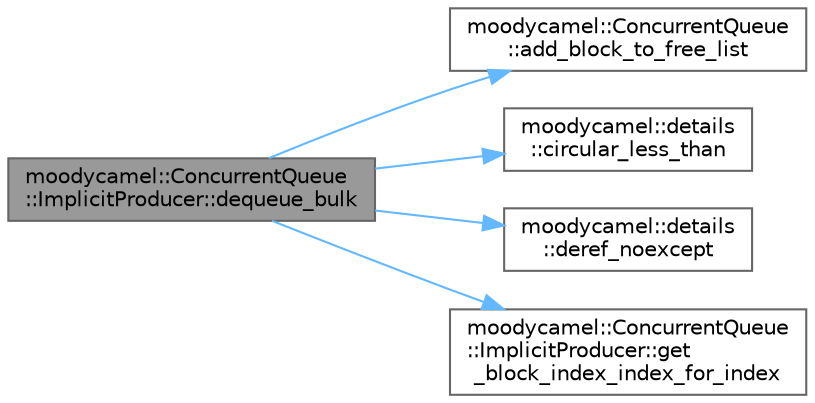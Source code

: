 digraph "moodycamel::ConcurrentQueue::ImplicitProducer::dequeue_bulk"
{
 // INTERACTIVE_SVG=YES
 // LATEX_PDF_SIZE
  bgcolor="transparent";
  edge [fontname=Helvetica,fontsize=10,labelfontname=Helvetica,labelfontsize=10];
  node [fontname=Helvetica,fontsize=10,shape=box,height=0.2,width=0.4];
  rankdir="LR";
  Node1 [id="Node000001",label="moodycamel::ConcurrentQueue\l::ImplicitProducer::dequeue_bulk",height=0.2,width=0.4,color="gray40", fillcolor="grey60", style="filled", fontcolor="black",tooltip=" "];
  Node1 -> Node2 [id="edge1_Node000001_Node000002",color="steelblue1",style="solid",tooltip=" "];
  Node2 [id="Node000002",label="moodycamel::ConcurrentQueue\l::add_block_to_free_list",height=0.2,width=0.4,color="grey40", fillcolor="white", style="filled",URL="$d8/dc8/classmoodycamel_1_1ConcurrentQueue.html#a6c7ea19979bdc48733f942f6dba1512f",tooltip=" "];
  Node1 -> Node3 [id="edge2_Node000001_Node000003",color="steelblue1",style="solid",tooltip=" "];
  Node3 [id="Node000003",label="moodycamel::details\l::circular_less_than",height=0.2,width=0.4,color="grey40", fillcolor="white", style="filled",URL="$d6/d0f/namespacemoodycamel_1_1details.html#a2ff09523faed5206b521363a67a94df0",tooltip=" "];
  Node1 -> Node4 [id="edge3_Node000001_Node000004",color="steelblue1",style="solid",tooltip=" "];
  Node4 [id="Node000004",label="moodycamel::details\l::deref_noexcept",height=0.2,width=0.4,color="grey40", fillcolor="white", style="filled",URL="$d6/d0f/namespacemoodycamel_1_1details.html#a6b9ee0505690e9c90b5279e46c733391",tooltip=" "];
  Node1 -> Node5 [id="edge4_Node000001_Node000005",color="steelblue1",style="solid",tooltip=" "];
  Node5 [id="Node000005",label="moodycamel::ConcurrentQueue\l::ImplicitProducer::get\l_block_index_index_for_index",height=0.2,width=0.4,color="grey40", fillcolor="white", style="filled",URL="$d4/d1f/structmoodycamel_1_1ConcurrentQueue_1_1ImplicitProducer.html#ad1ccbb67d675d29732e99ced35d27012",tooltip=" "];
}
